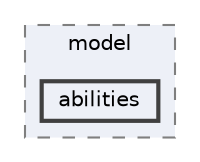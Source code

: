 digraph "src/model/abilities"
{
 // LATEX_PDF_SIZE
  bgcolor="transparent";
  edge [fontname=Helvetica,fontsize=10,labelfontname=Helvetica,labelfontsize=10];
  node [fontname=Helvetica,fontsize=10,shape=box,height=0.2,width=0.4];
  compound=true
  subgraph clusterdir_5dd65160827af56e6353642206b80129 {
    graph [ bgcolor="#edf0f7", pencolor="grey50", label="model", fontname=Helvetica,fontsize=10 style="filled,dashed", URL="dir_5dd65160827af56e6353642206b80129.html",tooltip=""]
  dir_7296dc4e6259b5e049b67eb96d6789b4 [label="abilities", fillcolor="#edf0f7", color="grey25", style="filled,bold", URL="dir_7296dc4e6259b5e049b67eb96d6789b4.html",tooltip=""];
  }
}
